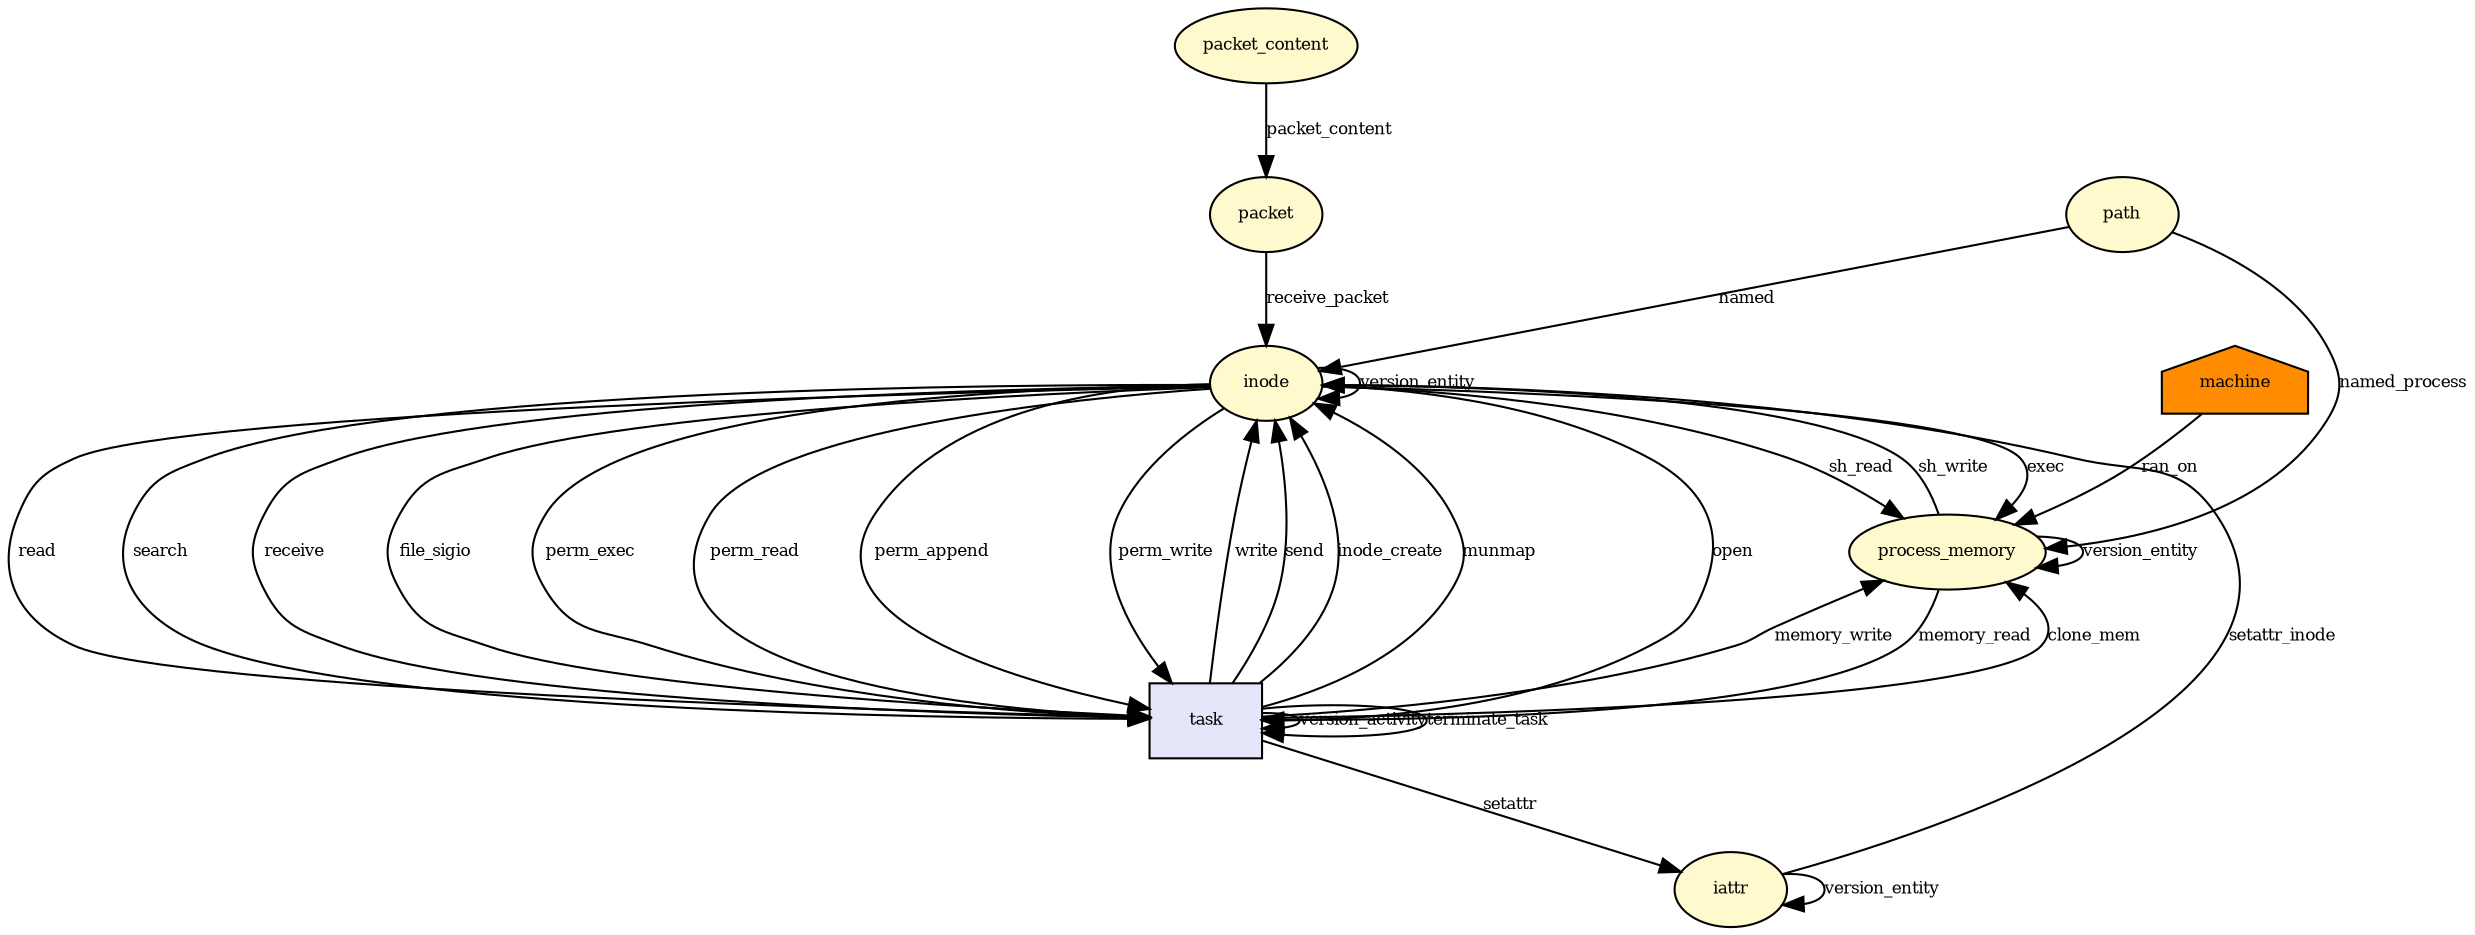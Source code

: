 digraph RGL__DirectedAdjacencyGraph {path[fontsize = 8,label = path,shape = ellipse, fillcolor="#fffacd", style = filled]

inode[fontsize = 8,label = inode,shape = ellipse, fillcolor="#fffacd", style = filled]

path -> inode[fontsize = 8,label = named]

process_memory[fontsize = 8,label = process_memory,shape = ellipse, fillcolor="#fffacd", style = filled]

inode -> process_memory[fontsize = 8,label = exec]

process_memory -> process_memory[fontsize = 8,label = version_entity]

task[fontsize = 8,label = task,shape = rectangle, fillcolor="#e6e6fa", style = filled]

process_memory -> task[fontsize = 8,label = memory_read]

task -> process_memory[fontsize = 8,label = clone_mem]

task -> task[fontsize = 8,label = version_activity]

inode -> process_memory[fontsize = 8,label = sh_read]

path -> process_memory[fontsize = 8,label = named_process]

machine[fontsize = 8,label = machine,shape = house, fillcolor="#ff8c00", style = filled]

machine -> process_memory[fontsize = 8,label = ran_on]

inode -> task[fontsize = 8,label = open]

task -> process_memory[fontsize = 8,label = memory_write]

process_memory -> inode[fontsize = 8,label = sh_write]

inode -> inode[fontsize = 8,label = version_entity]

task -> inode[fontsize = 8,label = write]

inode -> task[fontsize = 8,label = read]

inode -> task[fontsize = 8,label = search]

task -> inode[fontsize = 8,label = send]

inode -> task[fontsize = 8,label = receive]

inode -> task[fontsize = 8,label = file_sigio]

task -> inode[fontsize = 8,label = inode_create]

inode -> task[fontsize = 8,label = perm_exec]

inode -> task[fontsize = 8,label = perm_read]

inode -> task[fontsize = 8,label = perm_append]

inode -> task[fontsize = 8,label = perm_write]

iattr[fontsize = 8,label = iattr,shape = ellipse, fillcolor="#fffacd", style = filled]

task -> iattr[fontsize = 8,label = setattr]

iattr -> iattr[fontsize = 8,label = version_entity]

iattr -> inode[fontsize = 8,label = setattr_inode]

task -> inode[fontsize = 8,label = munmap]

packet_content[fontsize = 8,label = packet_content,shape = ellipse, fillcolor="#fffacd", style = filled]

packet[fontsize = 8,label = packet,shape = ellipse, fillcolor="#fffacd", style = filled]

packet_content -> packet[fontsize = 8,label = packet_content]

packet -> inode[fontsize = 8,label = receive_packet]

task -> task[fontsize = 8,label = terminate_task]

}